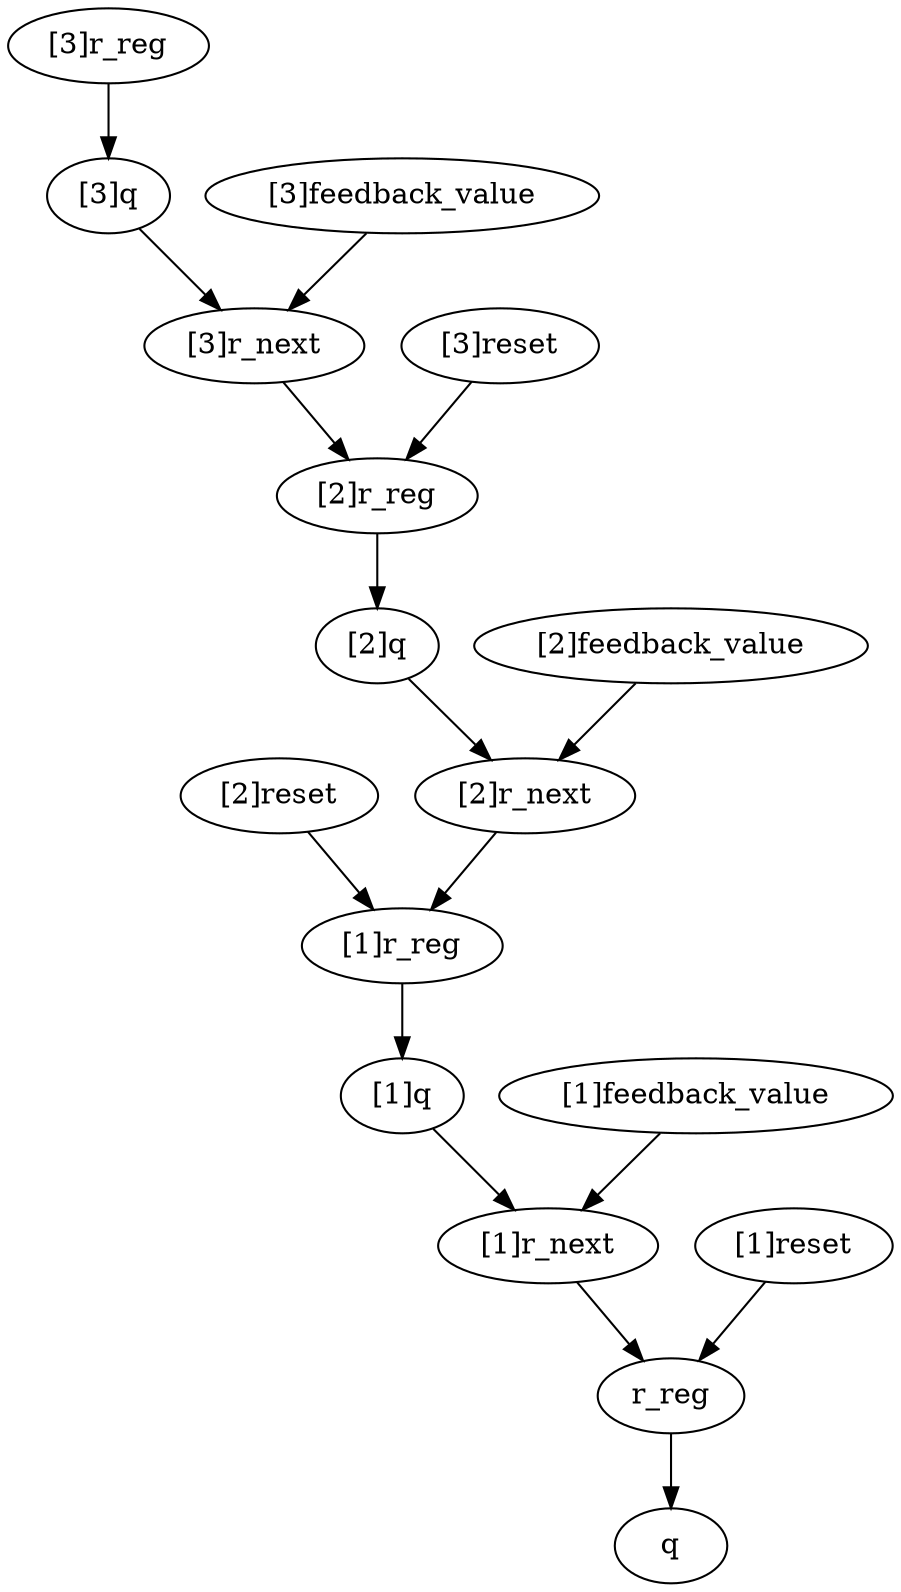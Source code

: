 strict digraph "" {
	"[2]reset"	[complexity=11,
		importance=2.75714416504,
		rank=0.250649469549];
	"[1]r_reg"	[complexity=10,
		importance=1.32857208252,
		rank=0.132857208252];
	"[2]reset" -> "[1]r_reg";
	"[1]q"	[complexity=8,
		importance=1.04285736084,
		rank=0.130357170105];
	"[1]r_next"	[complexity=4,
		importance=0.8,
		rank=0.2];
	"[1]q" -> "[1]r_next";
	"[1]feedback_value"	[complexity=8,
		importance=0.9,
		rank=0.1125];
	"[1]feedback_value" -> "[1]r_next";
	"[3]q"	[complexity=24,
		importance=2.64285736084,
		rank=0.110119056702];
	"[3]r_next"	[complexity=20,
		importance=2.4,
		rank=0.12];
	"[3]q" -> "[3]r_next";
	"[1]r_reg" -> "[1]q";
	"[3]feedback_value"	[complexity=24,
		importance=2.5,
		rank=0.104166666667];
	"[3]feedback_value" -> "[3]r_next";
	"[2]q"	[complexity=16,
		importance=1.84285736084,
		rank=0.115178585052];
	"[2]r_next"	[complexity=12,
		importance=1.6,
		rank=0.133333333333];
	"[2]q" -> "[2]r_next";
	"[2]r_reg"	[complexity=18,
		importance=2.12857208252,
		rank=0.118254004584];
	"[3]r_next" -> "[2]r_reg";
	"[2]feedback_value"	[complexity=16,
		importance=1.7,
		rank=0.10625];
	"[2]feedback_value" -> "[2]r_next";
	"[3]r_reg"	[complexity=26,
		importance=2.92857208252,
		rank=0.112637387789];
	"[3]r_reg" -> "[3]q";
	q	[complexity=0,
		importance=0.24285736084,
		rank=0.0];
	r_reg	[complexity=2,
		importance=0.52857208252,
		rank=0.26428604126];
	"[1]r_next" -> r_reg;
	"[2]r_next" -> "[1]r_reg";
	"[2]r_reg" -> "[2]q";
	r_reg -> q;
	"[1]reset"	[complexity=3,
		importance=1.15714416504,
		rank=0.38571472168];
	"[1]reset" -> r_reg;
	"[3]reset"	[complexity=19,
		importance=4.35714416504,
		rank=0.229323377107];
	"[3]reset" -> "[2]r_reg";
}

